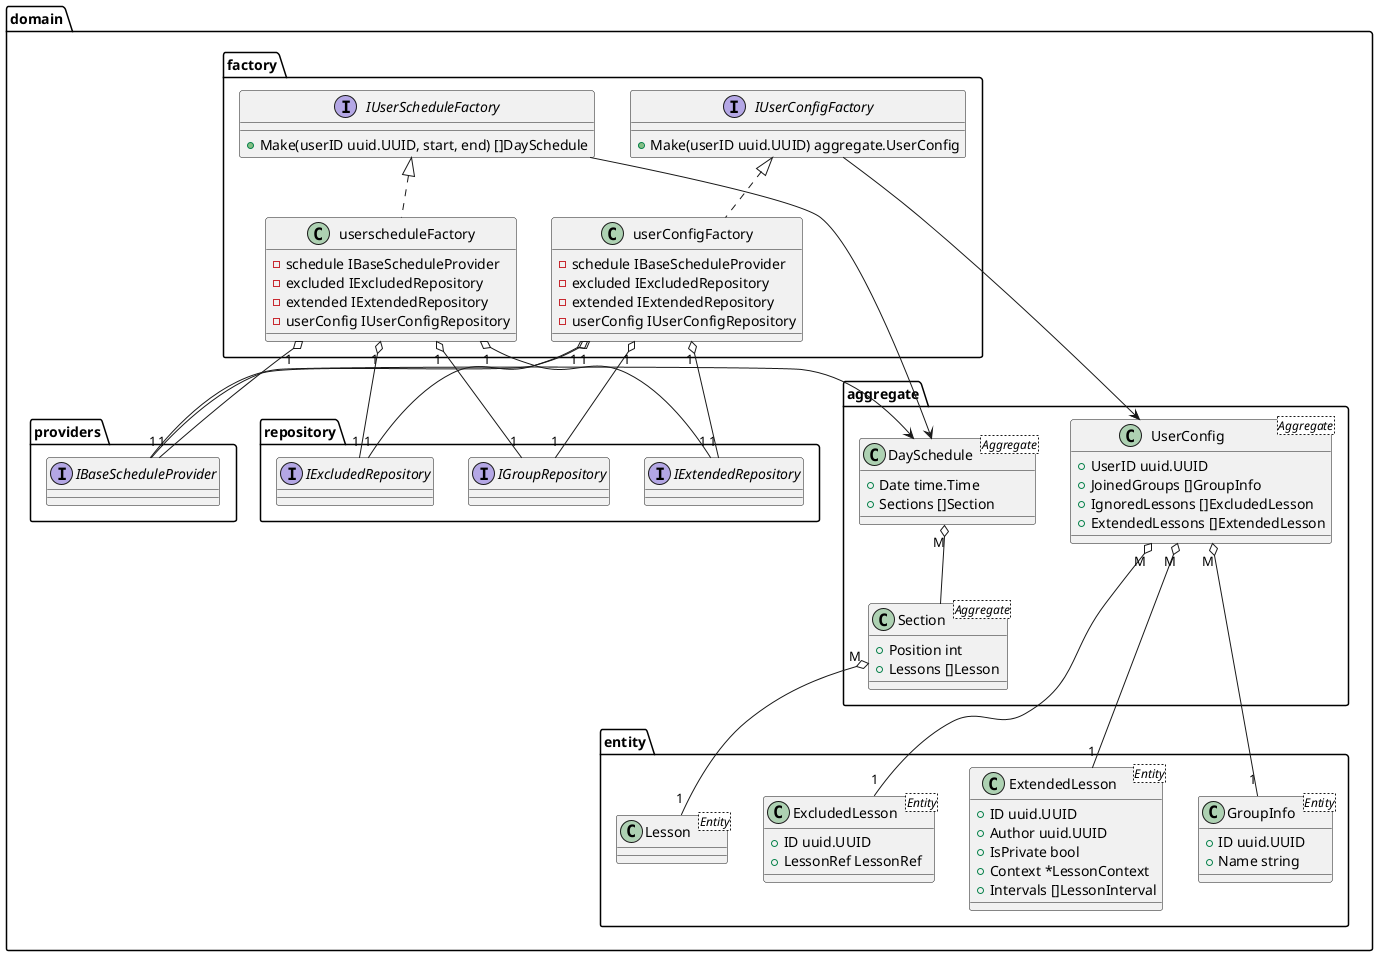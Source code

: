 @startuml EntityDiagram

namespace domain {
    namespace entity {
        class Lesson <Entity> {

        }

        class ExcludedLesson <Entity> {
            +ID uuid.UUID
            +LessonRef LessonRef
        }

        class ExtendedLesson <Entity> {
            +ID uuid.UUID
            +Author uuid.UUID
            +IsPrivate bool
            +Context *LessonContext
            +Intervals []LessonInterval
        }

        class GroupInfo <Entity> {
            + ID uuid.UUID
            + Name string
        }
    }

    namespace aggregate {
        class UserConfig <Aggregate> {
            +UserID uuid.UUID
            +JoinedGroups []GroupInfo
            +IgnoredLessons []ExcludedLesson
            +ExtendedLessons []ExtendedLesson
        }

        class DaySchedule <Aggregate> {
            +Date time.Time
            +Sections []Section
        }

        class Section <Aggregate> {
            +Position int
            +Lessons []Lesson
        }

        DaySchedule "M" o-- Section
        Section "M" o-- "1" domain.entity.Lesson
    }

    domain.aggregate.UserConfig "M" o-- "1" domain.entity.ExcludedLesson
    domain.aggregate.UserConfig "M" o-- "1" domain.entity.ExtendedLesson
    domain.aggregate.UserConfig "M" o-- "1" domain.entity.GroupInfo

    namespace repository {
        interface IExcludedRepository {
        }

        interface IExtendedRepository {
        }

        interface IGroupRepository {
        }
    }

    namespace providers {
        interface IBaseScheduleProvider {
        }

        IBaseScheduleProvider --r-> domain.aggregate.DaySchedule
    }

    namespace factory {
        interface IUserConfigFactory {
            +Make(userID uuid.UUID) aggregate.UserConfig
        }

        IUserConfigFactory --> domain.aggregate.UserConfig

        class userConfigFactory implements IUserConfigFactory {
            -schedule IBaseScheduleProvider
            -excluded IExcludedRepository
            -extended IExtendedRepository
            -userConfig IUserConfigRepository
        }

        userConfigFactory "1" o-- "1" domain.repository.IExcludedRepository
        userConfigFactory "1" o-- "1" domain.repository.IExtendedRepository
        userConfigFactory "1" o-- "1" domain.repository.IGroupRepository
        userConfigFactory "1" o-- "1" domain.providers.IBaseScheduleProvider

        interface IUserScheduleFactory {
            +Make(userID uuid.UUID, start, end) []DaySchedule
        }

        IUserScheduleFactory --> domain.aggregate.DaySchedule

        class userscheduleFactory implements IUserScheduleFactory {
            -schedule IBaseScheduleProvider
            -excluded IExcludedRepository
            -extended IExtendedRepository
            -userConfig IUserConfigRepository
        }

        userscheduleFactory "1" o-- "1" domain.repository.IExcludedRepository
        userscheduleFactory "1" o-- "1" domain.repository.IExtendedRepository
        userscheduleFactory "1" o-- "1" domain.repository.IGroupRepository
        userscheduleFactory "1" o-- "1" domain.providers.IBaseScheduleProvider
    }
}

@enduml